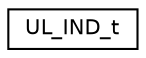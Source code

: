 digraph "Graphical Class Hierarchy"
{
 // LATEX_PDF_SIZE
  edge [fontname="Helvetica",fontsize="10",labelfontname="Helvetica",labelfontsize="10"];
  node [fontname="Helvetica",fontsize="10",shape=record];
  rankdir="LR";
  Node0 [label="UL_IND_t",height=0.2,width=0.4,color="black", fillcolor="white", style="filled",URL="$structUL__IND__t.html",tooltip=" "];
}
